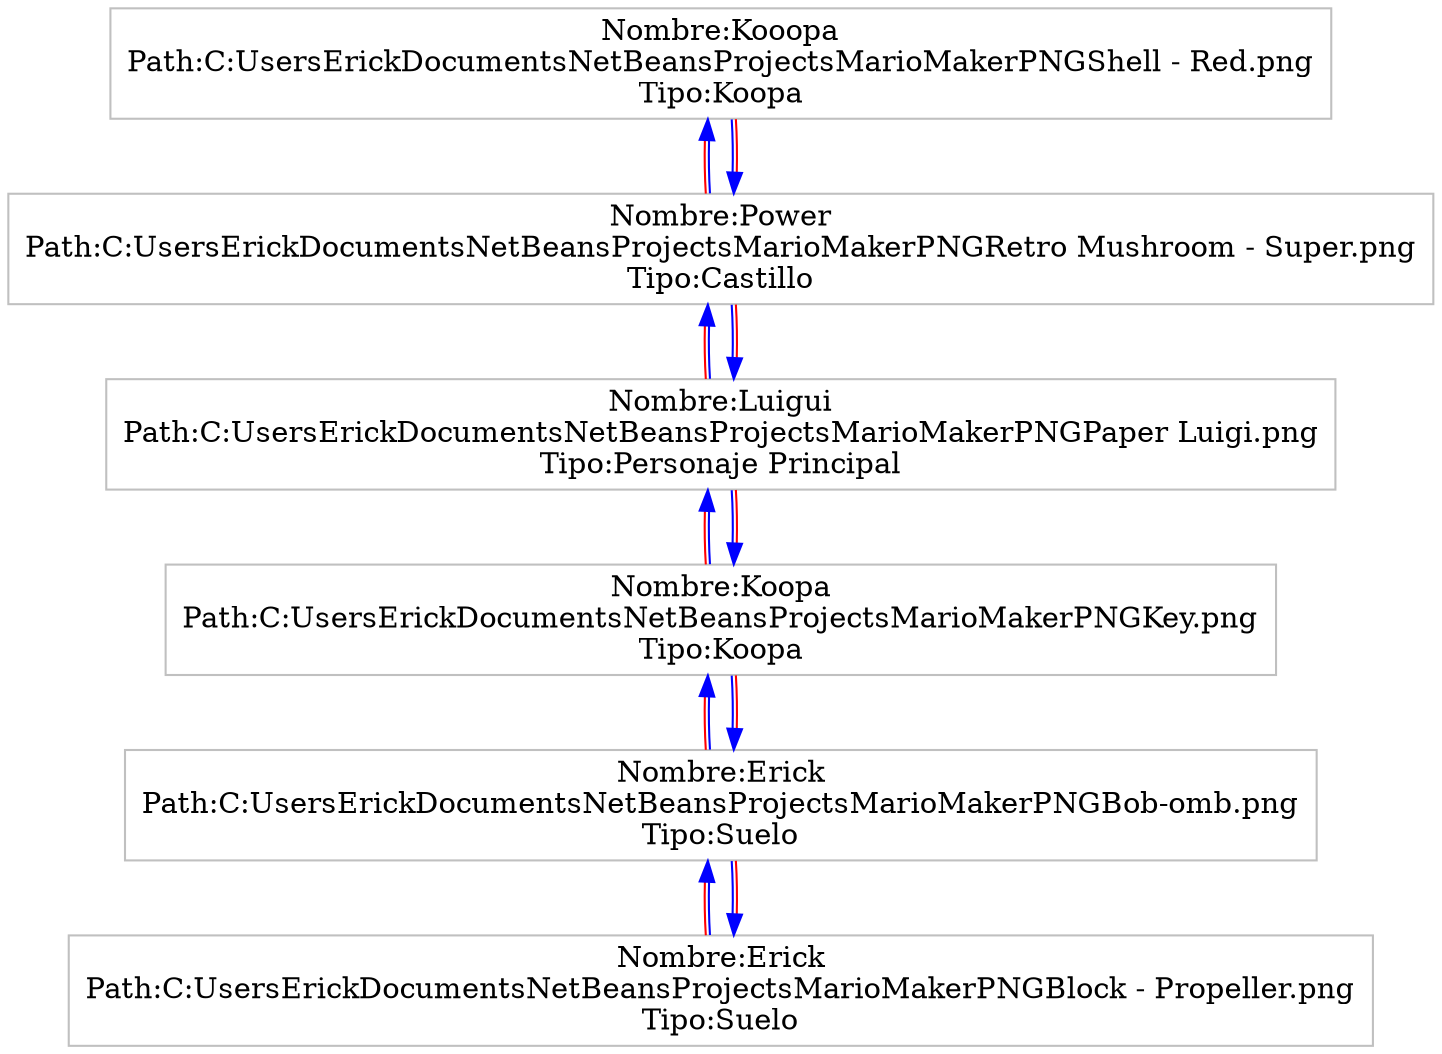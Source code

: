 digraph ColaAtencion {node [dir=both,shape=polygon, fontcolor="Black", height=0.5, color="Grey"]edge [color="blue", color="blue:red"]rankdir=BT
"Nombre:Erick
Path:C:\Users\Erick\Documents\NetBeansProjects\MarioMaker\PNG\Block - Propeller.png
Tipo:Suelo"-> "Nombre:Erick
Path:C:\Users\Erick\Documents\NetBeansProjects\MarioMaker\PNG\Bob-omb.png
Tipo:Suelo"
"Nombre:Erick
Path:C:\Users\Erick\Documents\NetBeansProjects\MarioMaker\PNG\Bob-omb.png
Tipo:Suelo"-> "Nombre:Erick
Path:C:\Users\Erick\Documents\NetBeansProjects\MarioMaker\PNG\Block - Propeller.png
Tipo:Suelo"
"Nombre:Erick
Path:C:\Users\Erick\Documents\NetBeansProjects\MarioMaker\PNG\Bob-omb.png
Tipo:Suelo"-> "Nombre:Koopa
Path:C:\Users\Erick\Documents\NetBeansProjects\MarioMaker\PNG\Key.png
Tipo:Koopa"
"Nombre:Koopa
Path:C:\Users\Erick\Documents\NetBeansProjects\MarioMaker\PNG\Key.png
Tipo:Koopa"-> "Nombre:Erick
Path:C:\Users\Erick\Documents\NetBeansProjects\MarioMaker\PNG\Bob-omb.png
Tipo:Suelo"
"Nombre:Koopa
Path:C:\Users\Erick\Documents\NetBeansProjects\MarioMaker\PNG\Key.png
Tipo:Koopa"-> "Nombre:Luigui
Path:C:\Users\Erick\Documents\NetBeansProjects\MarioMaker\PNG\Paper Luigi.png
Tipo:Personaje Principal"
"Nombre:Luigui
Path:C:\Users\Erick\Documents\NetBeansProjects\MarioMaker\PNG\Paper Luigi.png
Tipo:Personaje Principal"-> "Nombre:Koopa
Path:C:\Users\Erick\Documents\NetBeansProjects\MarioMaker\PNG\Key.png
Tipo:Koopa"
"Nombre:Luigui
Path:C:\Users\Erick\Documents\NetBeansProjects\MarioMaker\PNG\Paper Luigi.png
Tipo:Personaje Principal"-> "Nombre:Power
Path:C:\Users\Erick\Documents\NetBeansProjects\MarioMaker\PNG\Retro Mushroom - Super.png
Tipo:Castillo"
"Nombre:Power
Path:C:\Users\Erick\Documents\NetBeansProjects\MarioMaker\PNG\Retro Mushroom - Super.png
Tipo:Castillo"-> "Nombre:Luigui
Path:C:\Users\Erick\Documents\NetBeansProjects\MarioMaker\PNG\Paper Luigi.png
Tipo:Personaje Principal"
"Nombre:Power
Path:C:\Users\Erick\Documents\NetBeansProjects\MarioMaker\PNG\Retro Mushroom - Super.png
Tipo:Castillo"-> "Nombre:Kooopa
Path:C:\Users\Erick\Documents\NetBeansProjects\MarioMaker\PNG\Shell - Red.png
Tipo:Koopa"
"Nombre:Kooopa
Path:C:\Users\Erick\Documents\NetBeansProjects\MarioMaker\PNG\Shell - Red.png
Tipo:Koopa"-> "Nombre:Power
Path:C:\Users\Erick\Documents\NetBeansProjects\MarioMaker\PNG\Retro Mushroom - Super.png
Tipo:Castillo"
}
